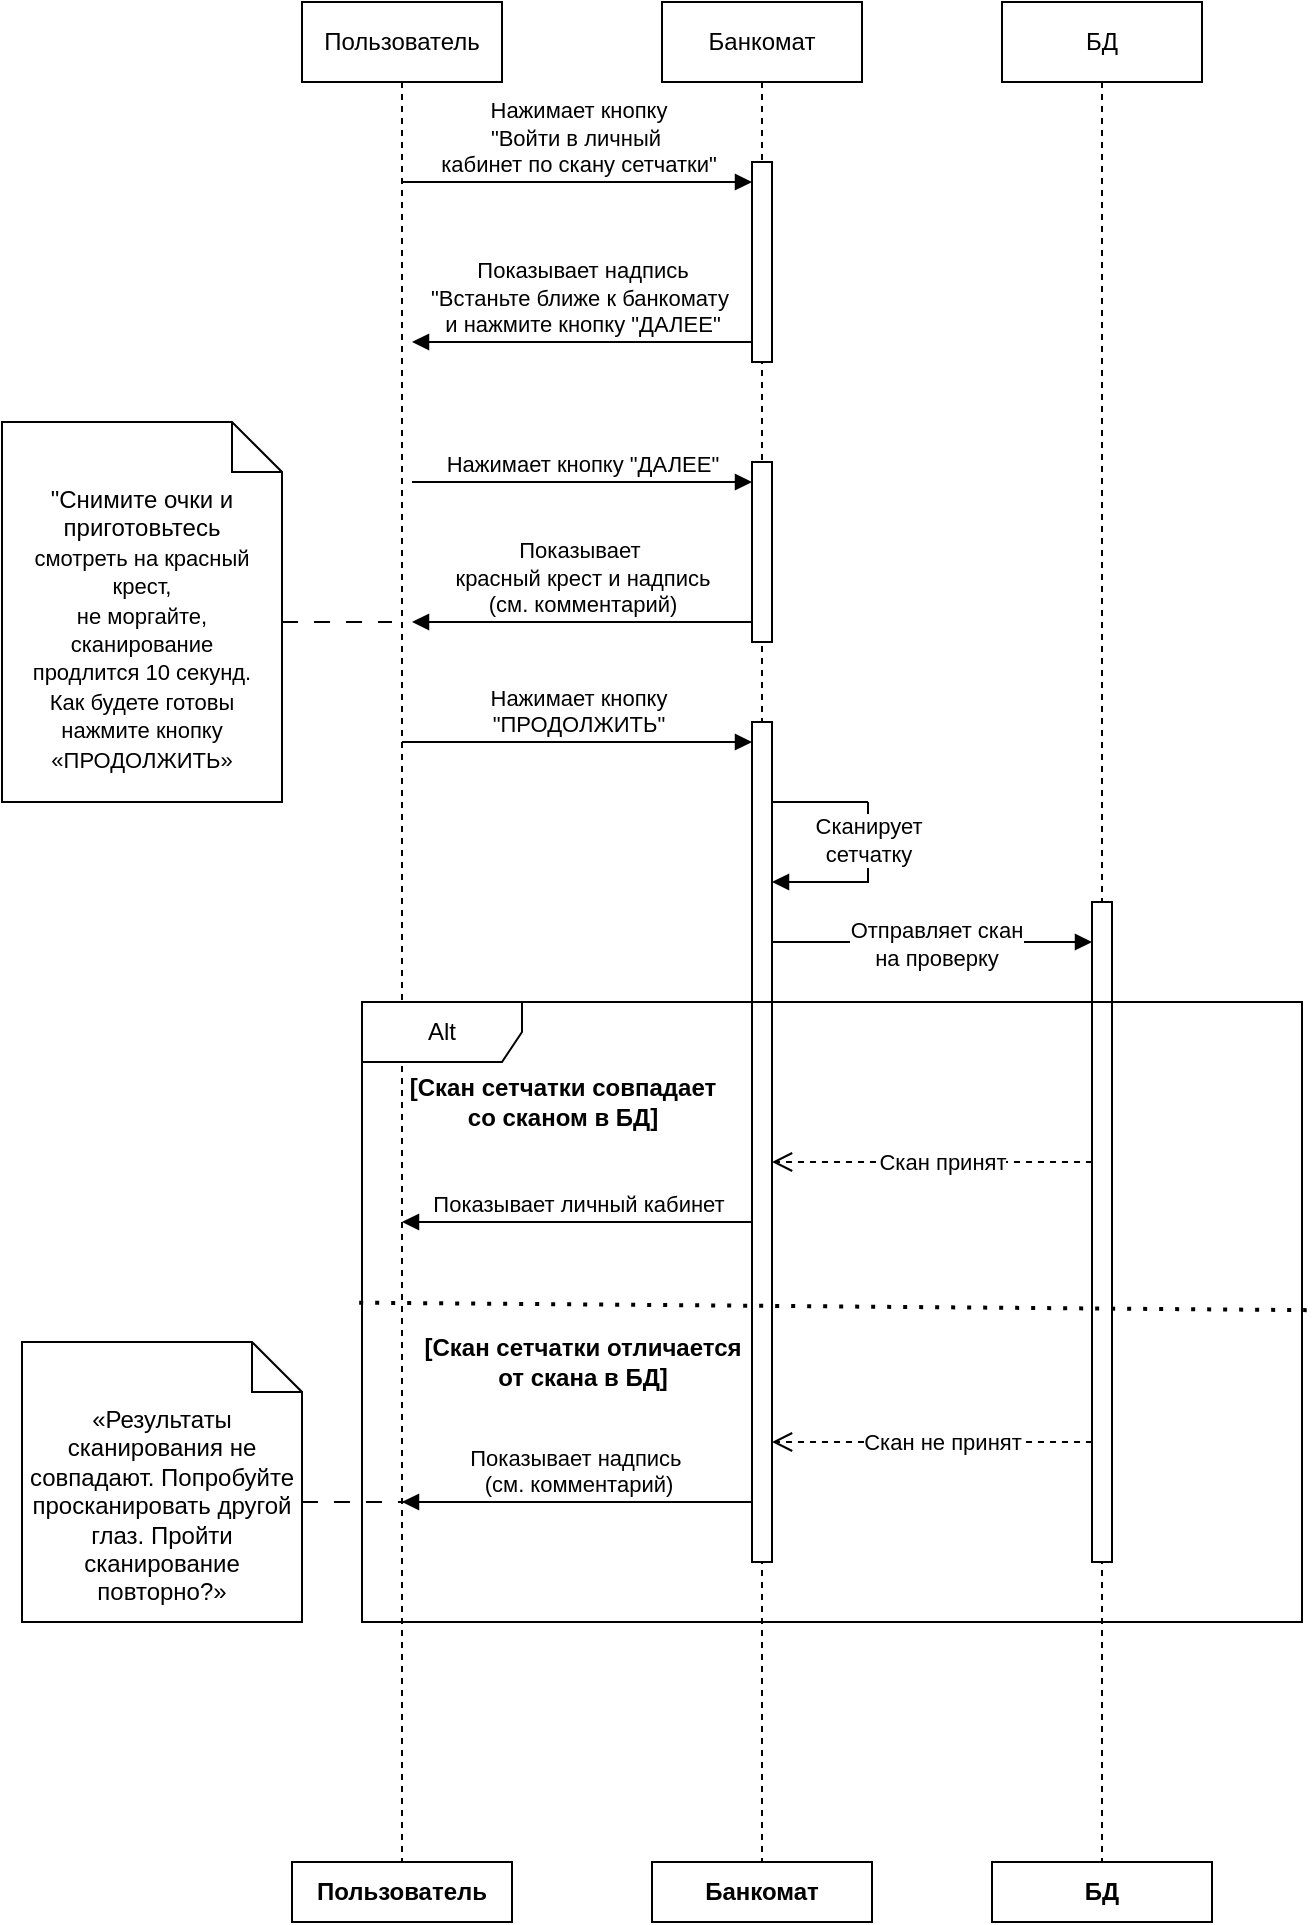 <mxfile version="22.1.16" type="github">
  <diagram name="Page-1" id="2YBvvXClWsGukQMizWep">
    <mxGraphModel dx="987" dy="540" grid="1" gridSize="10" guides="1" tooltips="1" connect="1" arrows="1" fold="1" page="1" pageScale="1" pageWidth="850" pageHeight="1100" math="0" shadow="0">
      <root>
        <mxCell id="0" />
        <mxCell id="1" parent="0" />
        <mxCell id="jDaQLhD_lJ2NeZCt72Vo-13" value="Пользователь" style="shape=umlLifeline;perimeter=lifelinePerimeter;whiteSpace=wrap;html=1;container=0;dropTarget=0;collapsible=0;recursiveResize=0;outlineConnect=0;portConstraint=eastwest;newEdgeStyle={&quot;edgeStyle&quot;:&quot;elbowEdgeStyle&quot;,&quot;elbow&quot;:&quot;vertical&quot;,&quot;curved&quot;:0,&quot;rounded&quot;:0};" vertex="1" parent="1">
          <mxGeometry x="160" y="60" width="100" height="930" as="geometry" />
        </mxCell>
        <mxCell id="jDaQLhD_lJ2NeZCt72Vo-17" value="Банкомат" style="shape=umlLifeline;perimeter=lifelinePerimeter;whiteSpace=wrap;html=1;container=0;dropTarget=0;collapsible=0;recursiveResize=0;outlineConnect=0;portConstraint=eastwest;newEdgeStyle={&quot;edgeStyle&quot;:&quot;elbowEdgeStyle&quot;,&quot;elbow&quot;:&quot;vertical&quot;,&quot;curved&quot;:0,&quot;rounded&quot;:0};" vertex="1" parent="1">
          <mxGeometry x="340" y="60" width="100" height="930" as="geometry" />
        </mxCell>
        <mxCell id="jDaQLhD_lJ2NeZCt72Vo-44" value="" style="html=1;points=[[0,0,0,0,5],[0,1,0,0,-5],[1,0,0,0,5],[1,1,0,0,-5]];perimeter=orthogonalPerimeter;outlineConnect=0;targetShapes=umlLifeline;portConstraint=eastwest;newEdgeStyle={&quot;curved&quot;:0,&quot;rounded&quot;:0};" vertex="1" parent="jDaQLhD_lJ2NeZCt72Vo-17">
          <mxGeometry x="45" y="80" width="10" height="100" as="geometry" />
        </mxCell>
        <mxCell id="jDaQLhD_lJ2NeZCt72Vo-45" value="" style="html=1;points=[[0,0,0,0,5],[0,1,0,0,-5],[1,0,0,0,5],[1,1,0,0,-5]];perimeter=orthogonalPerimeter;outlineConnect=0;targetShapes=umlLifeline;portConstraint=eastwest;newEdgeStyle={&quot;curved&quot;:0,&quot;rounded&quot;:0};" vertex="1" parent="jDaQLhD_lJ2NeZCt72Vo-17">
          <mxGeometry x="45" y="230" width="10" height="90" as="geometry" />
        </mxCell>
        <mxCell id="jDaQLhD_lJ2NeZCt72Vo-46" value="" style="html=1;points=[[0,0,0,0,5],[0,1,0,0,-5],[1,0,0,0,5],[1,1,0,0,-5]];perimeter=orthogonalPerimeter;outlineConnect=0;targetShapes=umlLifeline;portConstraint=eastwest;newEdgeStyle={&quot;curved&quot;:0,&quot;rounded&quot;:0};" vertex="1" parent="jDaQLhD_lJ2NeZCt72Vo-17">
          <mxGeometry x="45" y="360" width="10" height="420" as="geometry" />
        </mxCell>
        <mxCell id="jDaQLhD_lJ2NeZCt72Vo-19" value="Нажимает кнопку&lt;br&gt;&quot;Войти в личный&amp;nbsp;&lt;br&gt;кабинет по скану сетчатки&quot;" style="html=1;verticalAlign=bottom;endArrow=block;edgeStyle=elbowEdgeStyle;elbow=vertical;curved=0;rounded=0;" edge="1" parent="1">
          <mxGeometry relative="1" as="geometry">
            <mxPoint x="210" y="150" as="sourcePoint" />
            <Array as="points">
              <mxPoint x="295" y="150" />
            </Array>
            <mxPoint x="385" y="150" as="targetPoint" />
          </mxGeometry>
        </mxCell>
        <mxCell id="jDaQLhD_lJ2NeZCt72Vo-20" value="Показывает надпись&lt;br&gt;&quot;Встаньте ближе к банкомату&amp;nbsp;&lt;br&gt;и нажмите кнопку &quot;ДАЛЕЕ&quot;" style="html=1;verticalAlign=bottom;endArrow=block;edgeStyle=elbowEdgeStyle;elbow=vertical;curved=0;rounded=0;" edge="1" parent="1">
          <mxGeometry relative="1" as="geometry">
            <mxPoint x="385" y="230" as="sourcePoint" />
            <Array as="points">
              <mxPoint x="300" y="230" />
            </Array>
            <mxPoint x="215" y="230" as="targetPoint" />
          </mxGeometry>
        </mxCell>
        <mxCell id="jDaQLhD_lJ2NeZCt72Vo-21" value="Нажимает кнопку &quot;ДАЛЕЕ&quot;" style="html=1;verticalAlign=bottom;endArrow=block;edgeStyle=elbowEdgeStyle;elbow=vertical;curved=0;rounded=0;" edge="1" parent="1">
          <mxGeometry relative="1" as="geometry">
            <mxPoint x="215" y="300" as="sourcePoint" />
            <Array as="points">
              <mxPoint x="295" y="300" />
            </Array>
            <mxPoint x="385" y="300" as="targetPoint" />
          </mxGeometry>
        </mxCell>
        <mxCell id="jDaQLhD_lJ2NeZCt72Vo-22" value="Показывает&amp;nbsp;&lt;br&gt;красный&amp;nbsp;крест и надпись&lt;br&gt;(см. комментарий)" style="html=1;verticalAlign=bottom;endArrow=block;edgeStyle=elbowEdgeStyle;elbow=vertical;curved=0;rounded=0;" edge="1" parent="1">
          <mxGeometry x="0.003" relative="1" as="geometry">
            <mxPoint x="385" y="370" as="sourcePoint" />
            <Array as="points">
              <mxPoint x="300" y="370" />
            </Array>
            <mxPoint x="215" y="370" as="targetPoint" />
            <mxPoint as="offset" />
          </mxGeometry>
        </mxCell>
        <mxCell id="jDaQLhD_lJ2NeZCt72Vo-23" value="Нажимает кнопку&lt;br&gt;&quot;ПРОДОЛЖИТЬ&quot;" style="html=1;verticalAlign=bottom;endArrow=block;edgeStyle=elbowEdgeStyle;elbow=vertical;curved=0;rounded=0;" edge="1" parent="1">
          <mxGeometry relative="1" as="geometry">
            <mxPoint x="210" y="430" as="sourcePoint" />
            <Array as="points">
              <mxPoint x="295" y="430" />
            </Array>
            <mxPoint x="385" y="430" as="targetPoint" />
          </mxGeometry>
        </mxCell>
        <mxCell id="jDaQLhD_lJ2NeZCt72Vo-26" value="" style="endArrow=none;html=1;rounded=0;" edge="1" parent="1">
          <mxGeometry width="50" height="50" relative="1" as="geometry">
            <mxPoint x="395" y="460" as="sourcePoint" />
            <mxPoint x="438" y="460" as="targetPoint" />
            <Array as="points">
              <mxPoint x="438" y="460" />
              <mxPoint x="443" y="460" />
            </Array>
          </mxGeometry>
        </mxCell>
        <mxCell id="jDaQLhD_lJ2NeZCt72Vo-27" value="" style="endArrow=none;html=1;rounded=0;startArrow=block;startFill=1;" edge="1" parent="1">
          <mxGeometry width="50" height="50" relative="1" as="geometry">
            <mxPoint x="395" y="500" as="sourcePoint" />
            <mxPoint x="443" y="460" as="targetPoint" />
            <Array as="points">
              <mxPoint x="423" y="500" />
              <mxPoint x="443" y="500" />
            </Array>
          </mxGeometry>
        </mxCell>
        <mxCell id="jDaQLhD_lJ2NeZCt72Vo-28" value="Сканирует&lt;br&gt;сетчатку" style="edgeLabel;html=1;align=center;verticalAlign=middle;resizable=0;points=[];" vertex="1" connectable="0" parent="jDaQLhD_lJ2NeZCt72Vo-27">
          <mxGeometry x="0.583" relative="1" as="geometry">
            <mxPoint as="offset" />
          </mxGeometry>
        </mxCell>
        <mxCell id="jDaQLhD_lJ2NeZCt72Vo-29" value="БД" style="shape=umlLifeline;perimeter=lifelinePerimeter;whiteSpace=wrap;html=1;container=0;dropTarget=0;collapsible=0;recursiveResize=0;outlineConnect=0;portConstraint=eastwest;newEdgeStyle={&quot;edgeStyle&quot;:&quot;elbowEdgeStyle&quot;,&quot;elbow&quot;:&quot;vertical&quot;,&quot;curved&quot;:0,&quot;rounded&quot;:0};" vertex="1" parent="1">
          <mxGeometry x="510" y="60" width="100" height="930" as="geometry" />
        </mxCell>
        <mxCell id="jDaQLhD_lJ2NeZCt72Vo-51" value="" style="html=1;points=[[0,0,0,0,5],[0,1,0,0,-5],[1,0,0,0,5],[1,1,0,0,-5]];perimeter=orthogonalPerimeter;outlineConnect=0;targetShapes=umlLifeline;portConstraint=eastwest;newEdgeStyle={&quot;curved&quot;:0,&quot;rounded&quot;:0};" vertex="1" parent="jDaQLhD_lJ2NeZCt72Vo-29">
          <mxGeometry x="45" y="450" width="10" height="330" as="geometry" />
        </mxCell>
        <mxCell id="jDaQLhD_lJ2NeZCt72Vo-42" value="&quot;Снимите очки и приготовьтесь&lt;br style=&quot;border-color: var(--border-color); font-size: 11px;&quot;&gt;&lt;span style=&quot;font-size: 11px; background-color: rgb(255, 255, 255);&quot;&gt;смотреть на красный крест,&lt;/span&gt;&lt;br style=&quot;border-color: var(--border-color); font-size: 11px;&quot;&gt;&lt;span style=&quot;font-size: 11px; background-color: rgb(255, 255, 255);&quot;&gt;не моргайте, сканирование&lt;/span&gt;&lt;br style=&quot;border-color: var(--border-color); font-size: 11px;&quot;&gt;&lt;span style=&quot;font-size: 11px; background-color: rgb(255, 255, 255);&quot;&gt;продлится 10 секунд.&lt;/span&gt;&lt;br style=&quot;border-color: var(--border-color); font-size: 11px;&quot;&gt;&lt;span style=&quot;font-size: 11px; background-color: rgb(255, 255, 255);&quot;&gt;Как будете готовы&lt;/span&gt;&lt;br style=&quot;border-color: var(--border-color); font-size: 11px;&quot;&gt;&lt;span style=&quot;font-size: 11px; background-color: rgb(255, 255, 255);&quot;&gt;нажмите кнопку&lt;/span&gt;&lt;br style=&quot;border-color: var(--border-color); font-size: 11px;&quot;&gt;&lt;span style=&quot;font-size: 11px; background-color: rgb(255, 255, 255);&quot;&gt;«ПРОДОЛЖИТЬ»&lt;/span&gt;" style="shape=note2;boundedLbl=1;whiteSpace=wrap;html=1;size=25;verticalAlign=top;align=center;" vertex="1" parent="1">
          <mxGeometry x="10" y="270" width="140" height="190" as="geometry" />
        </mxCell>
        <mxCell id="jDaQLhD_lJ2NeZCt72Vo-43" value="" style="endArrow=none;html=1;rounded=0;dashed=1;dashPattern=8 8;" edge="1" parent="1">
          <mxGeometry width="50" height="50" relative="1" as="geometry">
            <mxPoint x="150" y="370" as="sourcePoint" />
            <mxPoint x="205" y="370" as="targetPoint" />
          </mxGeometry>
        </mxCell>
        <mxCell id="jDaQLhD_lJ2NeZCt72Vo-49" value="" style="endArrow=block;html=1;rounded=0;curved=0;endFill=1;" edge="1" parent="1" target="jDaQLhD_lJ2NeZCt72Vo-51">
          <mxGeometry width="50" height="50" relative="1" as="geometry">
            <mxPoint x="395" y="530" as="sourcePoint" />
            <mxPoint x="540" y="530" as="targetPoint" />
          </mxGeometry>
        </mxCell>
        <mxCell id="jDaQLhD_lJ2NeZCt72Vo-50" value="Отправляет скан&lt;br&gt;на проверку" style="edgeLabel;html=1;align=center;verticalAlign=middle;resizable=0;points=[];" vertex="1" connectable="0" parent="jDaQLhD_lJ2NeZCt72Vo-49">
          <mxGeometry x="0.026" y="-1" relative="1" as="geometry">
            <mxPoint as="offset" />
          </mxGeometry>
        </mxCell>
        <mxCell id="jDaQLhD_lJ2NeZCt72Vo-37" value="Alt" style="shape=umlFrame;whiteSpace=wrap;html=1;pointerEvents=0;recursiveResize=0;container=1;collapsible=0;width=80;height=30;" vertex="1" parent="1">
          <mxGeometry x="190" y="560" width="470" height="310" as="geometry" />
        </mxCell>
        <mxCell id="jDaQLhD_lJ2NeZCt72Vo-38" value="&lt;b&gt;[Скан сетчатки совпадает&lt;br&gt;со сканом в БД]&lt;/b&gt;" style="text;html=1;align=center;verticalAlign=middle;resizable=0;points=[];autosize=1;strokeColor=none;fillColor=none;" vertex="1" parent="jDaQLhD_lJ2NeZCt72Vo-37">
          <mxGeometry x="10" y="30" width="180" height="40" as="geometry" />
        </mxCell>
        <mxCell id="jDaQLhD_lJ2NeZCt72Vo-39" value="&lt;b&gt;[Скан сетчатки отличается&lt;br&gt;от скана в БД]&lt;/b&gt;" style="text;html=1;align=center;verticalAlign=middle;resizable=0;points=[];autosize=1;strokeColor=none;fillColor=none;" vertex="1" parent="jDaQLhD_lJ2NeZCt72Vo-37">
          <mxGeometry x="20" y="160" width="180" height="40" as="geometry" />
        </mxCell>
        <mxCell id="jDaQLhD_lJ2NeZCt72Vo-57" value="" style="endArrow=open;startArrow=none;endFill=0;startFill=0;endSize=8;html=1;verticalAlign=bottom;dashed=1;labelBackgroundColor=none;rounded=0;" edge="1" parent="jDaQLhD_lJ2NeZCt72Vo-37">
          <mxGeometry width="160" relative="1" as="geometry">
            <mxPoint x="365" y="220" as="sourcePoint" />
            <mxPoint x="205" y="220" as="targetPoint" />
          </mxGeometry>
        </mxCell>
        <mxCell id="jDaQLhD_lJ2NeZCt72Vo-58" value="Скан не принят" style="edgeLabel;html=1;align=center;verticalAlign=middle;resizable=0;points=[];" vertex="1" connectable="0" parent="jDaQLhD_lJ2NeZCt72Vo-57">
          <mxGeometry x="-0.064" relative="1" as="geometry">
            <mxPoint as="offset" />
          </mxGeometry>
        </mxCell>
        <mxCell id="jDaQLhD_lJ2NeZCt72Vo-55" value="" style="endArrow=open;startArrow=none;endFill=0;startFill=0;endSize=8;html=1;verticalAlign=bottom;dashed=1;labelBackgroundColor=none;rounded=0;exitX=0.5;exitY=0.333;exitDx=0;exitDy=0;exitPerimeter=0;" edge="1" parent="jDaQLhD_lJ2NeZCt72Vo-37" target="jDaQLhD_lJ2NeZCt72Vo-46">
          <mxGeometry width="160" relative="1" as="geometry">
            <mxPoint x="365" y="80.0" as="sourcePoint" />
            <mxPoint x="210" y="80" as="targetPoint" />
          </mxGeometry>
        </mxCell>
        <mxCell id="jDaQLhD_lJ2NeZCt72Vo-56" value="Скан принят" style="edgeLabel;html=1;align=center;verticalAlign=middle;resizable=0;points=[];" vertex="1" connectable="0" parent="jDaQLhD_lJ2NeZCt72Vo-55">
          <mxGeometry x="-0.064" relative="1" as="geometry">
            <mxPoint as="offset" />
          </mxGeometry>
        </mxCell>
        <mxCell id="jDaQLhD_lJ2NeZCt72Vo-66" value="Показывает личный кабинет" style="html=1;verticalAlign=bottom;endArrow=block;edgeStyle=elbowEdgeStyle;elbow=vertical;curved=0;rounded=0;" edge="1" parent="jDaQLhD_lJ2NeZCt72Vo-37">
          <mxGeometry relative="1" as="geometry">
            <mxPoint x="195" y="110" as="sourcePoint" />
            <Array as="points">
              <mxPoint x="105" y="110" />
            </Array>
            <mxPoint x="20" y="110" as="targetPoint" />
          </mxGeometry>
        </mxCell>
        <mxCell id="jDaQLhD_lJ2NeZCt72Vo-41" value="" style="endArrow=none;dashed=1;html=1;dashPattern=1 3;strokeWidth=2;rounded=0;entryX=1.005;entryY=0.497;entryDx=0;entryDy=0;entryPerimeter=0;exitX=-0.003;exitY=0.485;exitDx=0;exitDy=0;exitPerimeter=0;" edge="1" parent="1" source="jDaQLhD_lJ2NeZCt72Vo-37" target="jDaQLhD_lJ2NeZCt72Vo-37">
          <mxGeometry width="50" height="50" relative="1" as="geometry">
            <mxPoint x="298.005" y="650.36" as="sourcePoint" />
            <mxPoint x="551.985" y="649.64" as="targetPoint" />
          </mxGeometry>
        </mxCell>
        <mxCell id="jDaQLhD_lJ2NeZCt72Vo-68" value="Показывает надпись&amp;nbsp;&lt;br&gt;(см. комментарий)" style="html=1;verticalAlign=bottom;endArrow=block;edgeStyle=elbowEdgeStyle;elbow=vertical;curved=0;rounded=0;" edge="1" parent="1">
          <mxGeometry relative="1" as="geometry">
            <mxPoint x="385" y="810" as="sourcePoint" />
            <Array as="points">
              <mxPoint x="295" y="810" />
            </Array>
            <mxPoint x="210" y="810" as="targetPoint" />
          </mxGeometry>
        </mxCell>
        <mxCell id="jDaQLhD_lJ2NeZCt72Vo-69" value="«Результаты&lt;br/&gt;сканирования не совпадают. Попробуйте просканировать другой глаз. Пройти&lt;br/&gt;сканирование повторно?»" style="shape=note2;boundedLbl=1;whiteSpace=wrap;html=1;size=25;verticalAlign=top;align=center;" vertex="1" parent="1">
          <mxGeometry x="20" y="730" width="140" height="140" as="geometry" />
        </mxCell>
        <mxCell id="jDaQLhD_lJ2NeZCt72Vo-70" value="" style="endArrow=none;html=1;rounded=0;dashed=1;dashPattern=8 8;" edge="1" parent="1">
          <mxGeometry width="50" height="50" relative="1" as="geometry">
            <mxPoint x="160" y="810" as="sourcePoint" />
            <mxPoint x="215" y="810" as="targetPoint" />
          </mxGeometry>
        </mxCell>
        <mxCell id="jDaQLhD_lJ2NeZCt72Vo-76" value="Пользователь" style="fontStyle=1;whiteSpace=wrap;html=1;" vertex="1" parent="1">
          <mxGeometry x="155" y="990" width="110" height="30" as="geometry" />
        </mxCell>
        <mxCell id="jDaQLhD_lJ2NeZCt72Vo-77" value="Банкомат" style="fontStyle=1;whiteSpace=wrap;html=1;" vertex="1" parent="1">
          <mxGeometry x="335" y="990" width="110" height="30" as="geometry" />
        </mxCell>
        <mxCell id="jDaQLhD_lJ2NeZCt72Vo-78" value="БД" style="fontStyle=1;whiteSpace=wrap;html=1;" vertex="1" parent="1">
          <mxGeometry x="505" y="990" width="110" height="30" as="geometry" />
        </mxCell>
      </root>
    </mxGraphModel>
  </diagram>
</mxfile>
